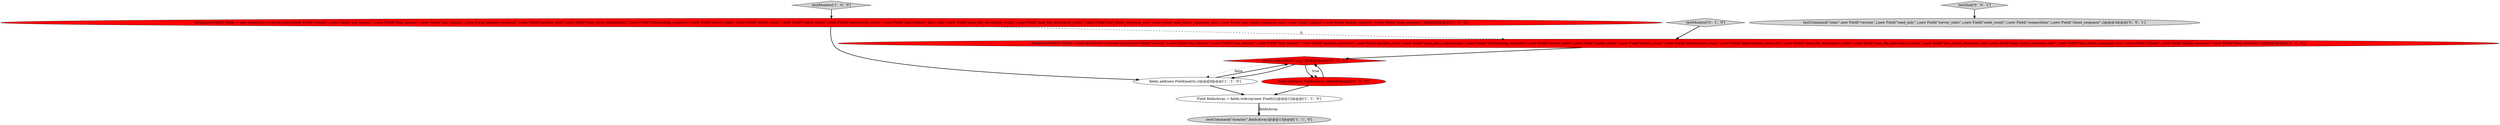 digraph {
5 [style = filled, label = "ArrayList<Field> fields = new ArrayList<>(Arrays.asList(new Field(\"version\",),new Field(\"avg_latency\",),new Field(\"max_latency\",),new Field(\"min_latency\",),new Field(\"packets_received\",),new Field(\"packets_sent\",),new Field(\"num_alive_connections\",),new Field(\"outstanding_requests\",),new Field(\"server_state\",),new Field(\"znode_count\",),new Field(\"watch_count\",),new Field(\"ephemerals_count\",),new Field(\"approximate_data_size\",),new Field(\"open_file_descriptor_count\",),new Field(\"max_file_descriptor_count\",),new Field(\"last_client_response_size\",),new Field(\"max_client_response_size\",),new Field(\"min_client_response_size\",),new Field(\"uptime\",),new Field(\"global_sessions\",),new Field(\"local_sessions\",)))@@@3@@@['0', '1', '0']", fillcolor = red, shape = ellipse image = "AAA1AAABBB2BBB"];
6 [style = filled, label = "metric.startsWith(\"avg_\")@@@5@@@['0', '1', '0']", fillcolor = red, shape = diamond image = "AAA1AAABBB2BBB"];
9 [style = filled, label = "testStat['0', '0', '1']", fillcolor = lightgray, shape = diamond image = "AAA0AAABBB3BBB"];
1 [style = filled, label = "fields.add(new Field(metric,))@@@9@@@['1', '1', '0']", fillcolor = white, shape = ellipse image = "AAA0AAABBB1BBB"];
3 [style = filled, label = "testMonitor['1', '0', '0']", fillcolor = lightgray, shape = diamond image = "AAA0AAABBB1BBB"];
8 [style = filled, label = "testMonitor['0', '1', '0']", fillcolor = lightgray, shape = diamond image = "AAA0AAABBB2BBB"];
7 [style = filled, label = "fields.add(new Field(metric,))@@@6@@@['0', '1', '0']", fillcolor = red, shape = ellipse image = "AAA1AAABBB2BBB"];
0 [style = filled, label = "Field fieldsArray = fields.toArray(new Field(((()@@@12@@@['1', '1', '0']", fillcolor = white, shape = ellipse image = "AAA0AAABBB1BBB"];
2 [style = filled, label = "ArrayList<Field> fields = new ArrayList<>(Arrays.asList(new Field(\"version\",),new Field(\"avg_latency\",),new Field(\"max_latency\",),new Field(\"min_latency\",),new Field(\"packets_received\",),new Field(\"packets_sent\",),new Field(\"num_alive_connections\",),new Field(\"outstanding_requests\",),new Field(\"server_state\",),new Field(\"znode_count\",),new Field(\"watch_count\",),new Field(\"ephemerals_count\",),new Field(\"approximate_data_size\",),new Field(\"open_file_descriptor_count\",),new Field(\"max_file_descriptor_count\",),new Field(\"last_client_response_size\",),new Field(\"max_client_response_size\",),new Field(\"min_client_response_size\",),new Field(\"uptime\",),new Field(\"global_sessions\",),new Field(\"local_sessions\",)))@@@3@@@['1', '0', '0']", fillcolor = red, shape = ellipse image = "AAA1AAABBB1BBB"];
10 [style = filled, label = "testCommand(\"stats\",new Field(\"version\",),new Field(\"read_only\",),new Field(\"server_stats\",),new Field(\"node_count\",),new Field(\"connections\",),new Field(\"client_response\",))@@@3@@@['0', '0', '1']", fillcolor = lightgray, shape = ellipse image = "AAA0AAABBB3BBB"];
4 [style = filled, label = "testCommand(\"monitor\",fieldsArray)@@@13@@@['1', '1', '0']", fillcolor = lightgray, shape = ellipse image = "AAA0AAABBB1BBB"];
6->1 [style = bold, label=""];
2->5 [style = dashed, label="0"];
7->0 [style = bold, label=""];
1->6 [style = bold, label=""];
1->0 [style = bold, label=""];
5->6 [style = bold, label=""];
3->2 [style = bold, label=""];
6->7 [style = bold, label=""];
8->5 [style = bold, label=""];
9->10 [style = bold, label=""];
0->4 [style = bold, label=""];
6->1 [style = dotted, label="false"];
2->1 [style = bold, label=""];
0->4 [style = solid, label="fieldsArray"];
7->6 [style = bold, label=""];
6->7 [style = dotted, label="true"];
}
